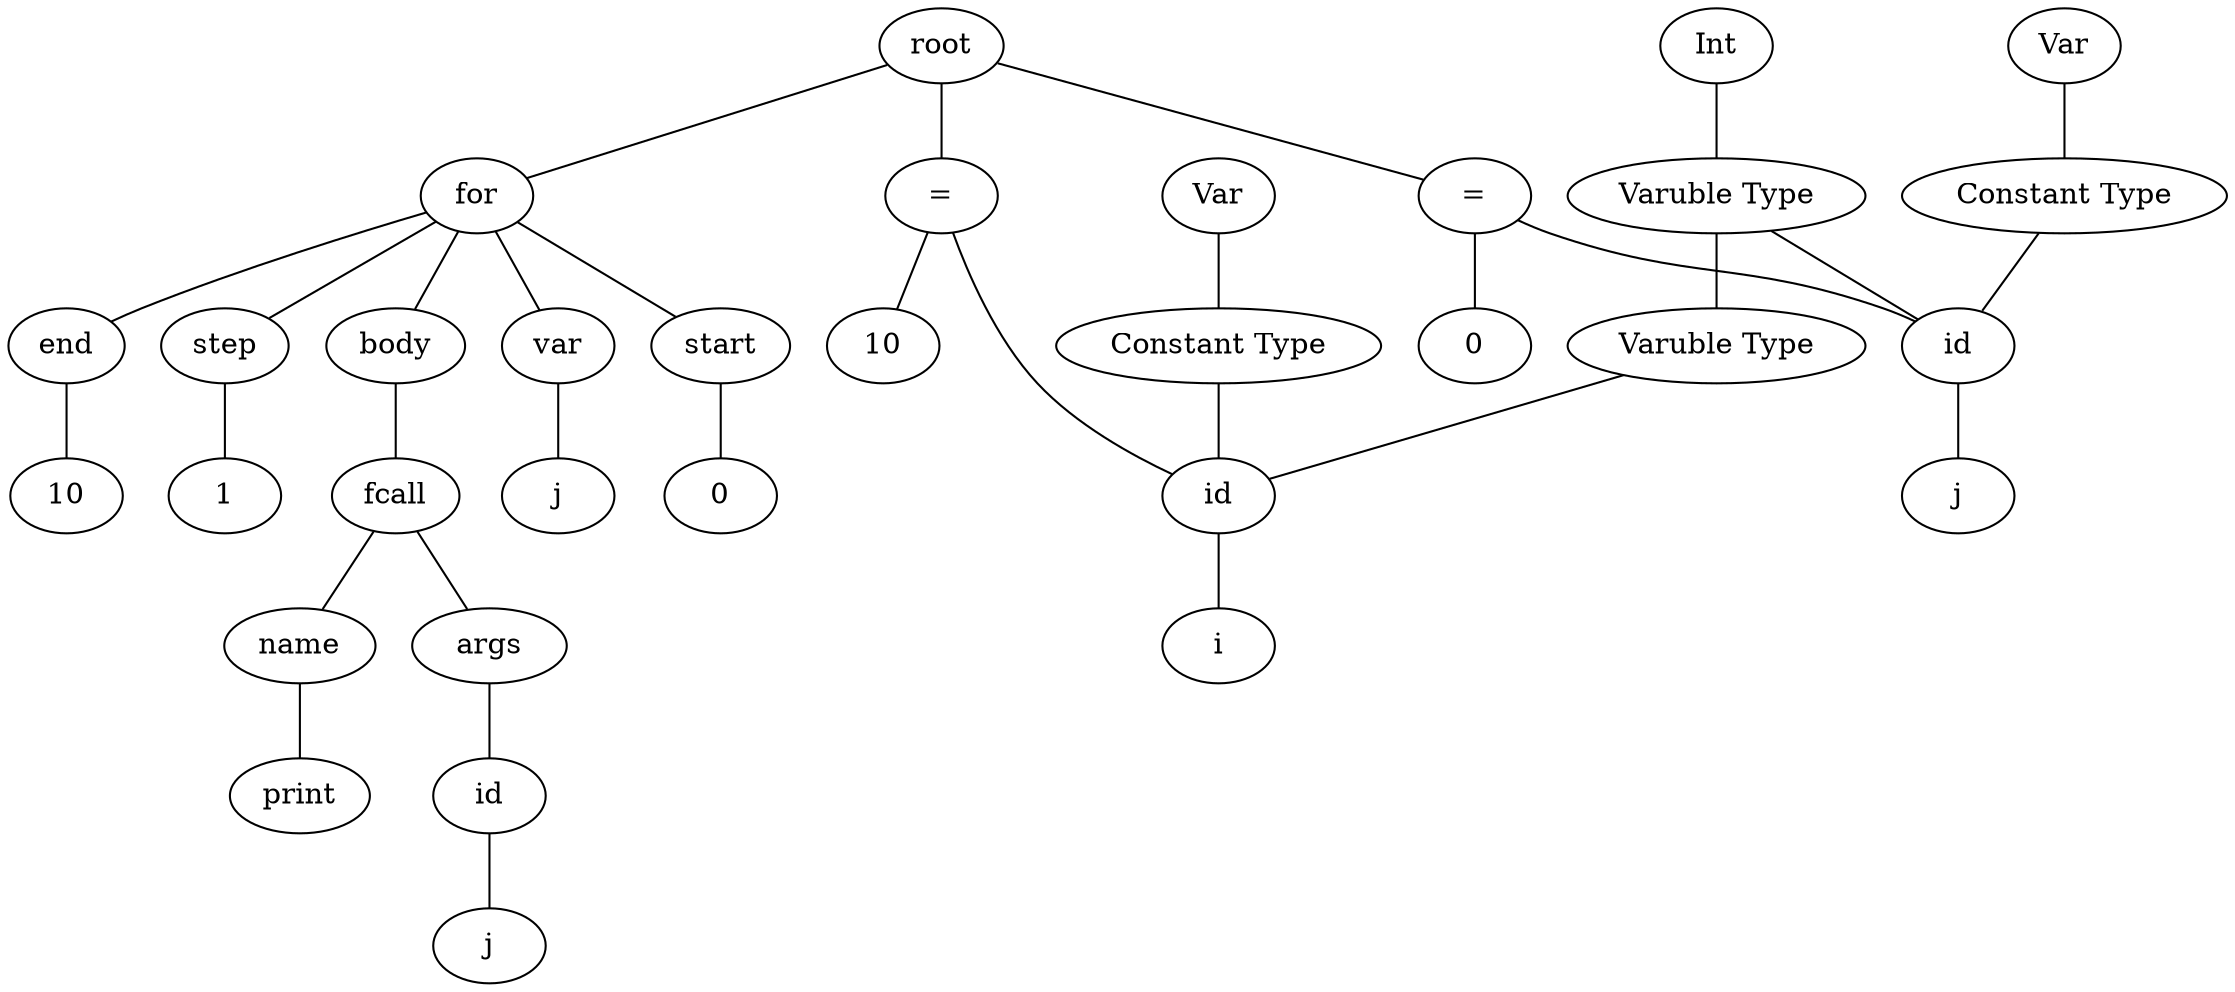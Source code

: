 graph graphname {
root;
assign0[label = "="];
root--assign0;
expr0[label = "id"];
assign0--expr0;
type0[label = "Varuble Type"];
type0--expr0;
type1[label = "Int"];
type1--type0;
consttype0[label = "Constant Type"];
consttype0--expr0;
consttype1[label = "Var"];
consttype1--consttype0;
expr1[label = "i"];
expr0--expr1;
expr2[label = "10"];
assign0--expr2;
assign1[label = "="];
root--assign1;
expr3[label = "id"];
assign1--expr3;
type1[label = "Varuble Type"];
type1--expr3;
type2[label = "Int"];
type2--type1;
consttype2[label = "Constant Type"];
consttype2--expr3;
consttype3[label = "Var"];
consttype3--consttype2;
expr4[label = "j"];
expr3--expr4;
expr5[label = "0"];
assign1--expr5;
for0[label = "for"];
root--for0;
for0body[label = "body"];
for0--for0body;expr6[label = "fcall"];
for0body--expr6;
expr6name[label = "name"];
expr7[label = "print"];
expr6name--expr7;
expr6--expr6name;
expr6args[label = " args "];
expr6 -- expr6args;
expr8[label = "id"];
expr6args--expr8;
expr9[label = "j"];
expr8--expr9;
for0varname[label = "var"];
for0--for0varname;expr10[label = "j"];
for0varname--expr10;
for0start[label = "start"];
for0--for0start;expr11[label = "0"];
for0start--expr11;
for0end[label = "end"];
for0--for0end;expr12[label = "10"];
for0end--expr12;
for0step[label = "step"];
for0--for0step;expr13[label = "1"];
for0step--expr13;
}
